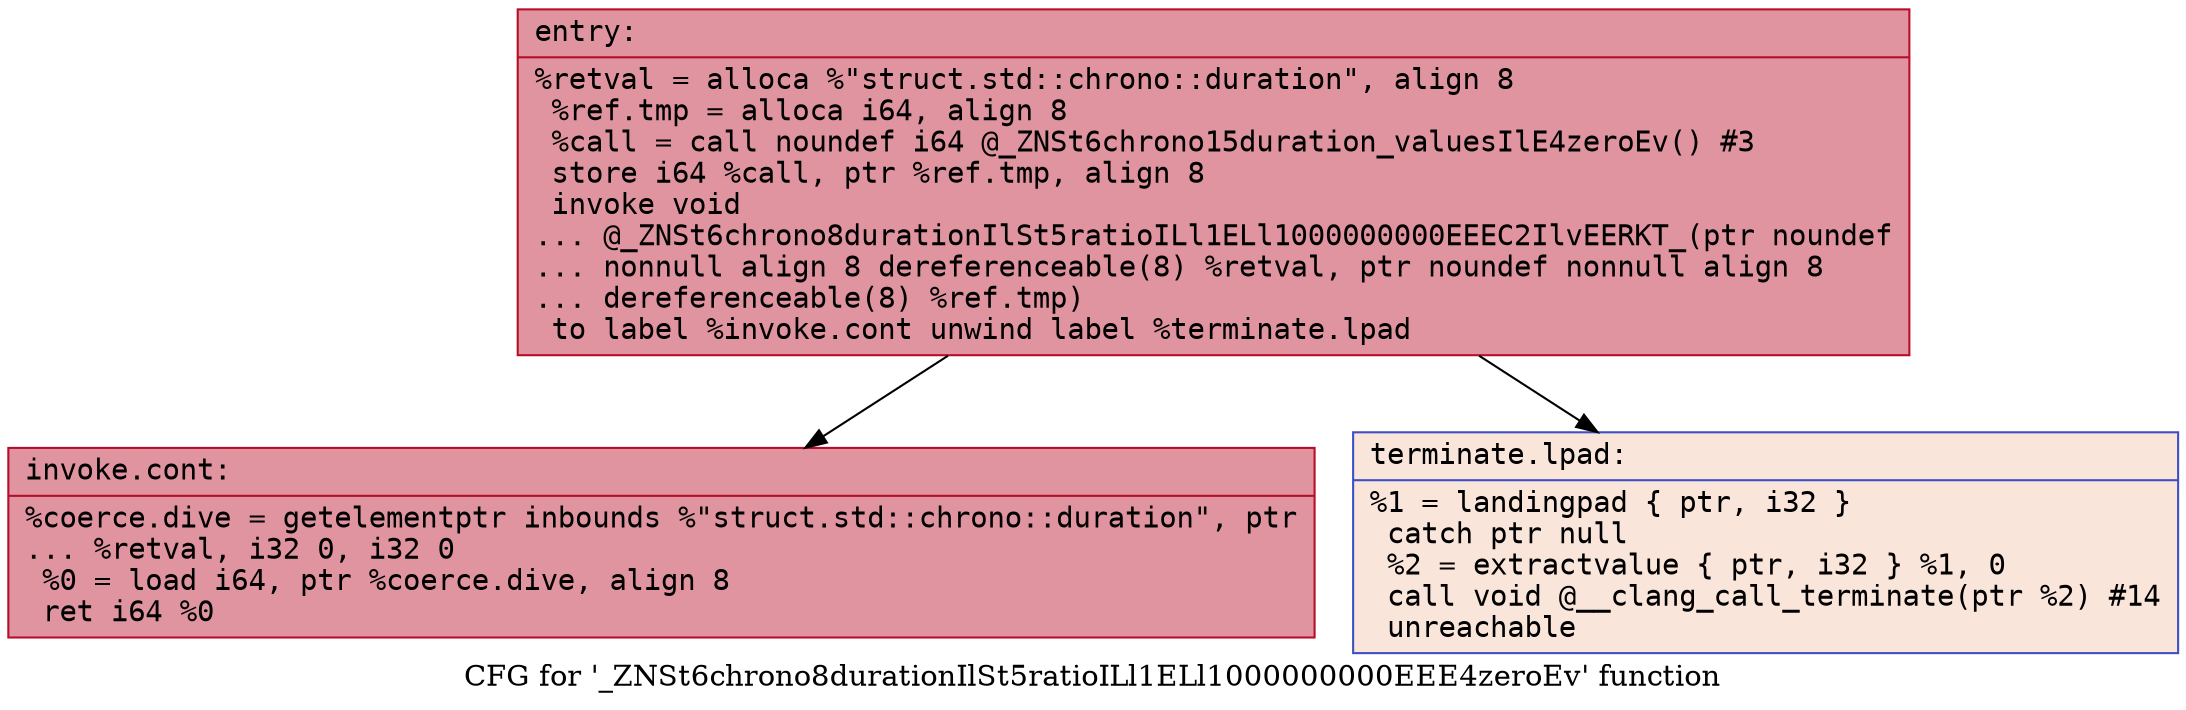 digraph "CFG for '_ZNSt6chrono8durationIlSt5ratioILl1ELl1000000000EEE4zeroEv' function" {
	label="CFG for '_ZNSt6chrono8durationIlSt5ratioILl1ELl1000000000EEE4zeroEv' function";

	Node0x5642719eb5e0 [shape=record,color="#b70d28ff", style=filled, fillcolor="#b70d2870" fontname="Courier",label="{entry:\l|  %retval = alloca %\"struct.std::chrono::duration\", align 8\l  %ref.tmp = alloca i64, align 8\l  %call = call noundef i64 @_ZNSt6chrono15duration_valuesIlE4zeroEv() #3\l  store i64 %call, ptr %ref.tmp, align 8\l  invoke void\l... @_ZNSt6chrono8durationIlSt5ratioILl1ELl1000000000EEEC2IlvEERKT_(ptr noundef\l... nonnull align 8 dereferenceable(8) %retval, ptr noundef nonnull align 8\l... dereferenceable(8) %ref.tmp)\l          to label %invoke.cont unwind label %terminate.lpad\l}"];
	Node0x5642719eb5e0 -> Node0x5642719ebbb0[tooltip="entry -> invoke.cont\nProbability 100.00%" ];
	Node0x5642719eb5e0 -> Node0x5642719ebc00[tooltip="entry -> terminate.lpad\nProbability 0.00%" ];
	Node0x5642719ebbb0 [shape=record,color="#b70d28ff", style=filled, fillcolor="#b70d2870" fontname="Courier",label="{invoke.cont:\l|  %coerce.dive = getelementptr inbounds %\"struct.std::chrono::duration\", ptr\l... %retval, i32 0, i32 0\l  %0 = load i64, ptr %coerce.dive, align 8\l  ret i64 %0\l}"];
	Node0x5642719ebc00 [shape=record,color="#3d50c3ff", style=filled, fillcolor="#f4c5ad70" fontname="Courier",label="{terminate.lpad:\l|  %1 = landingpad \{ ptr, i32 \}\l          catch ptr null\l  %2 = extractvalue \{ ptr, i32 \} %1, 0\l  call void @__clang_call_terminate(ptr %2) #14\l  unreachable\l}"];
}
